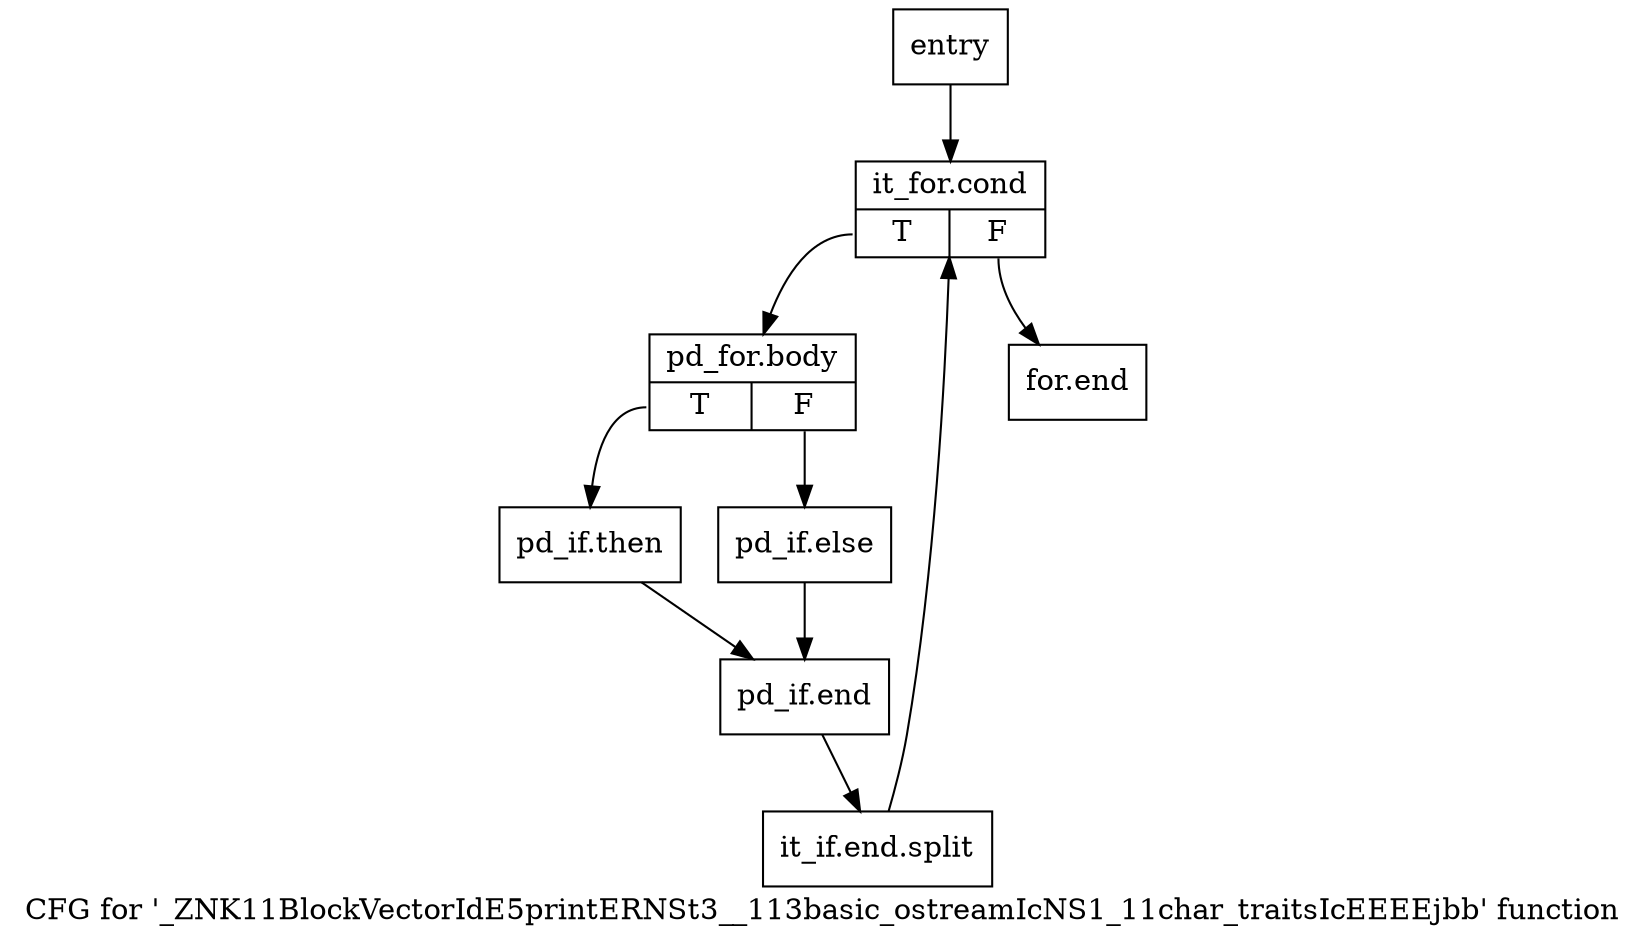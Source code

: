 digraph "CFG for '_ZNK11BlockVectorIdE5printERNSt3__113basic_ostreamIcNS1_11char_traitsIcEEEEjbb' function" {
	label="CFG for '_ZNK11BlockVectorIdE5printERNSt3__113basic_ostreamIcNS1_11char_traitsIcEEEEjbb' function";

	Node0x2eca330 [shape=record,label="{entry}"];
	Node0x2eca330 -> Node0x2eca7c0;
	Node0x2eca7c0 [shape=record,label="{it_for.cond|{<s0>T|<s1>F}}"];
	Node0x2eca7c0:s0 -> Node0x2eca810;
	Node0x2eca7c0:s1 -> Node0x2eca950;
	Node0x2eca810 [shape=record,label="{pd_for.body|{<s0>T|<s1>F}}"];
	Node0x2eca810:s0 -> Node0x2eca860;
	Node0x2eca810:s1 -> Node0x2eca8b0;
	Node0x2eca860 [shape=record,label="{pd_if.then}"];
	Node0x2eca860 -> Node0x2eca900;
	Node0x2eca8b0 [shape=record,label="{pd_if.else}"];
	Node0x2eca8b0 -> Node0x2eca900;
	Node0x2eca900 [shape=record,label="{pd_if.end}"];
	Node0x2eca900 -> Node0x7e79d30;
	Node0x7e79d30 [shape=record,label="{it_if.end.split}"];
	Node0x7e79d30 -> Node0x2eca7c0;
	Node0x2eca950 [shape=record,label="{for.end}"];
}
